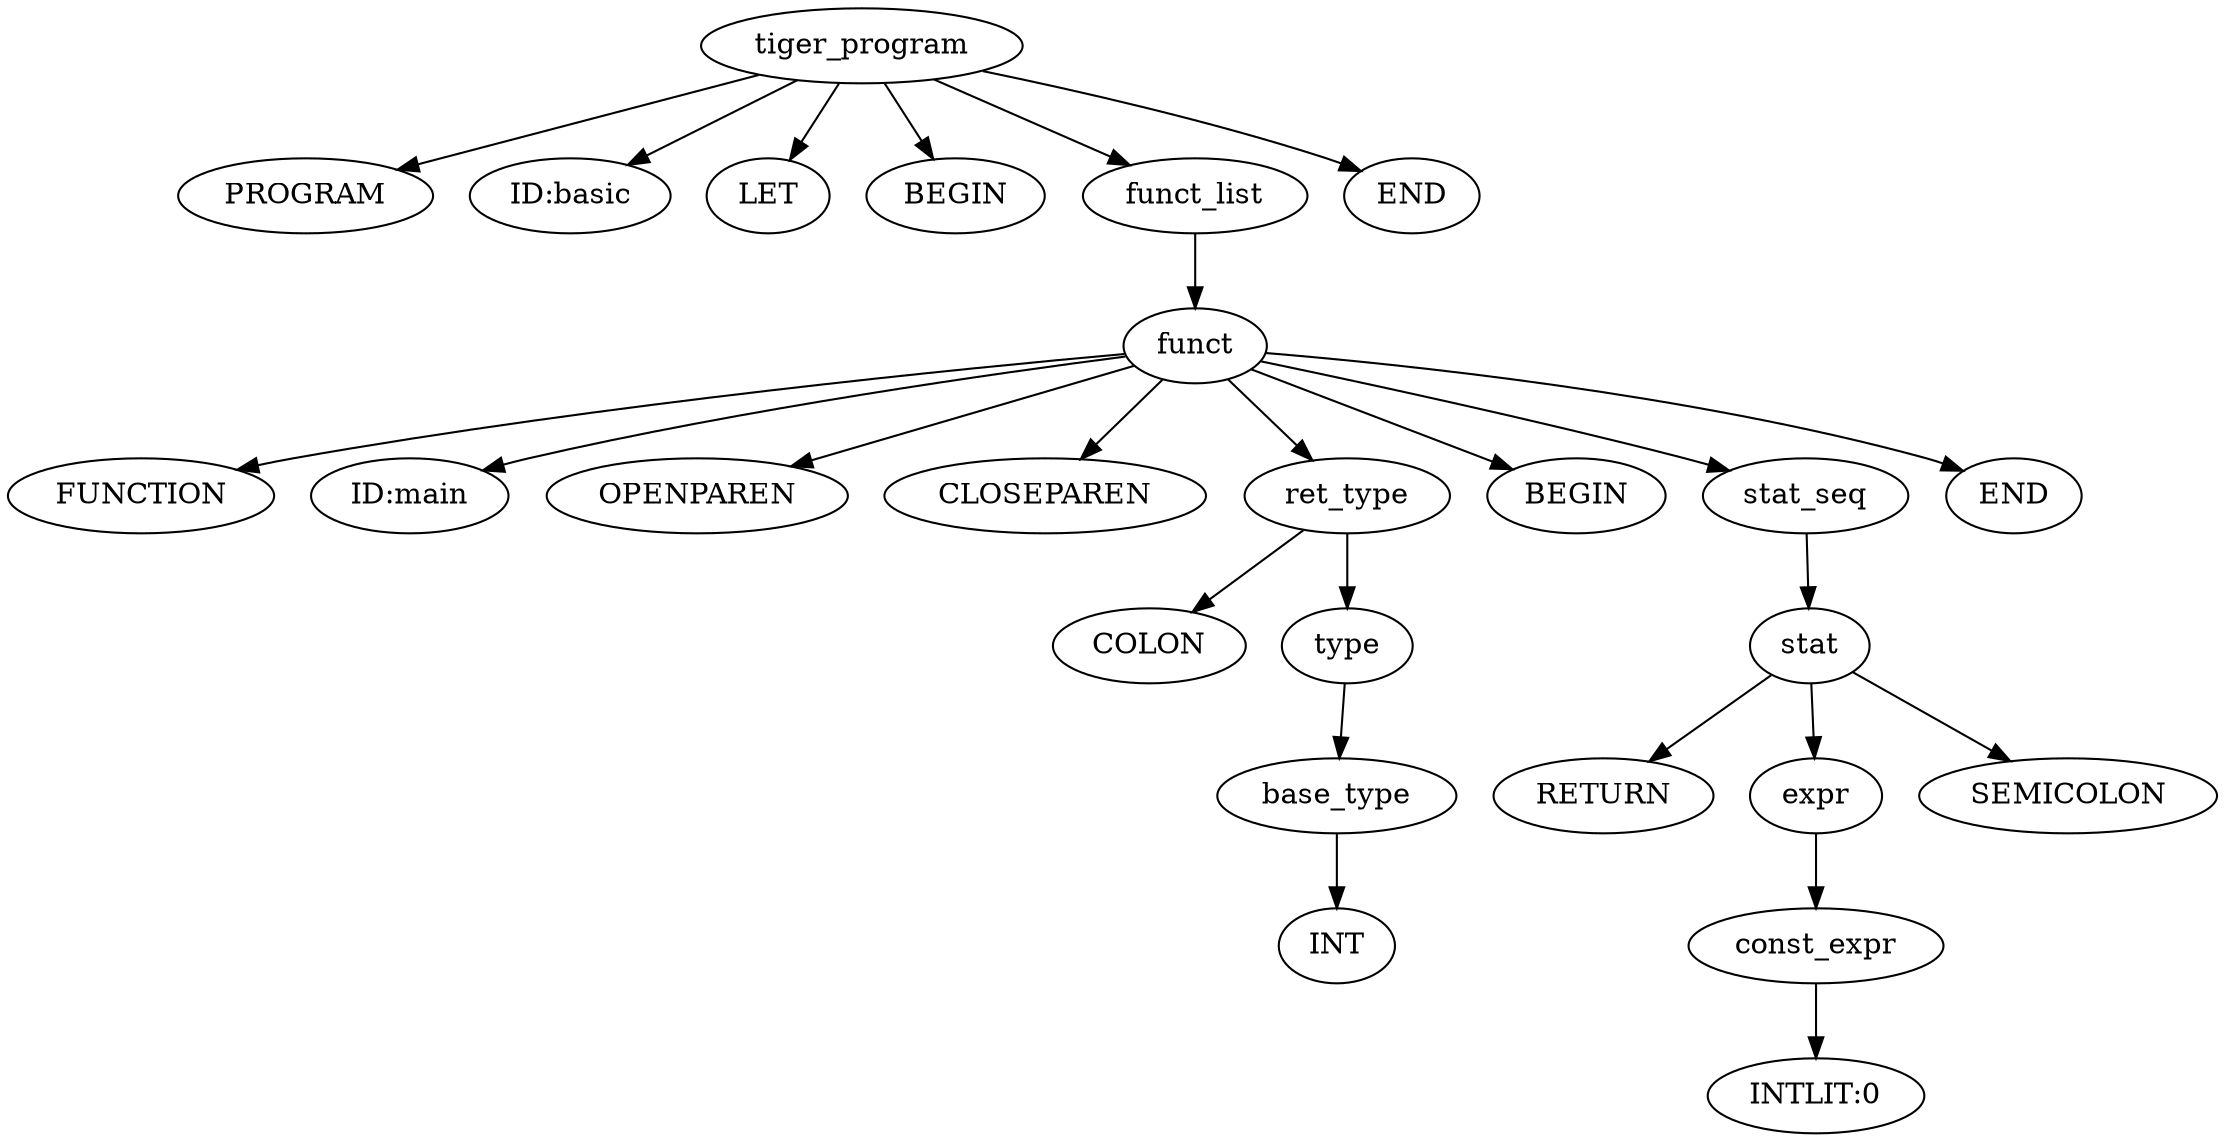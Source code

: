 strict digraph{ordering=out;
105553146595280[label="PROGRAM"]
105553146595344[label="ID:basic"]
105553146595408[label="LET"]
105553146595472[label="FUNCTION"]
105553146595600[label="BEGIN"]
105553146595728[label="ID:main"]
105553146595792[label="OPENPAREN"]
105553146595856[label="CLOSEPAREN"]
105553146595920[label="END"]
105553146595984[label="COLON"]
105553146596112[label="INT"]
105553146596176[label="BEGIN"]
105553146596240[label="RETURN"]
105553146596304[label="INTLIT:0"]
105553146596816[label="SEMICOLON"]
105553146597008[label="END"]
105553161273664[label="tiger_program"]
105553161273984[label="funct_list"]
105553161274064[label="funct"]
105553161274144[label="ret_type"]
105553161274304[label="type"]
105553161274464[label="base_type"]
105553161274544[label="stat_seq"]
105553161274864[label="stat"]
105553161274944[label="expr"]
105553161275104[label="const_expr"]

105553161273664 -> 105553146595280
105553161273664 -> 105553146595344
105553161273664 -> 105553146595408
105553161273664 -> 105553146595600
105553161273664 -> 105553161273984
105553161273664 -> 105553146595920
105553161273984 -> 105553161274064
105553161274064 -> 105553146595472
105553161274064 -> 105553146595728
105553161274064 -> 105553146595792
105553161274064 -> 105553146595856
105553161274064 -> 105553161274144
105553161274064 -> 105553146596176
105553161274064 -> 105553161274544
105553161274064 -> 105553146597008
105553161274144 -> 105553146595984
105553161274144 -> 105553161274304
105553161274304 -> 105553161274464
105553161274464 -> 105553146596112
105553161274544 -> 105553161274864
105553161274864 -> 105553146596240
105553161274864 -> 105553161274944
105553161274864 -> 105553146596816
105553161274944 -> 105553161275104
105553161275104 -> 105553146596304
}
